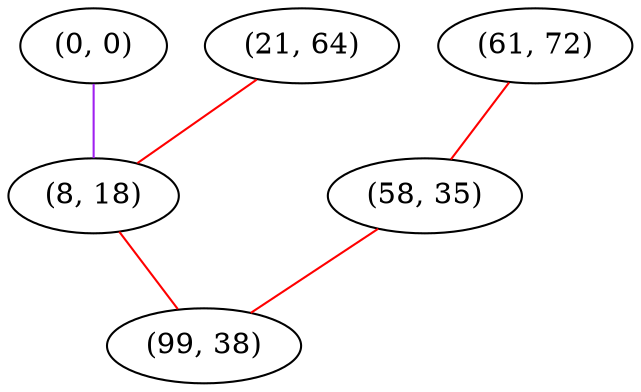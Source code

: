 graph "" {
"(0, 0)";
"(21, 64)";
"(61, 72)";
"(58, 35)";
"(8, 18)";
"(99, 38)";
"(0, 0)" -- "(8, 18)"  [color=purple, key=0, weight=4];
"(21, 64)" -- "(8, 18)"  [color=red, key=0, weight=1];
"(61, 72)" -- "(58, 35)"  [color=red, key=0, weight=1];
"(58, 35)" -- "(99, 38)"  [color=red, key=0, weight=1];
"(8, 18)" -- "(99, 38)"  [color=red, key=0, weight=1];
}

